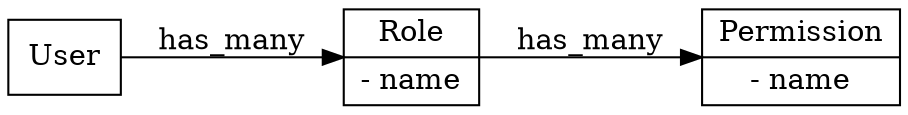 digraph Roles {

  // ###########################################################################
  graph [rankdir=LR];
  node  [shape=record];
  edge  [];

  // ###########################################################################
  "Role" [label="Role | - name"];
  "Permission" [label="Permission | - name"];

  // ###########################################################################
  "User" -> "Role" [label="has_many"];
  "Role" -> "Permission" [label="has_many"];
}
